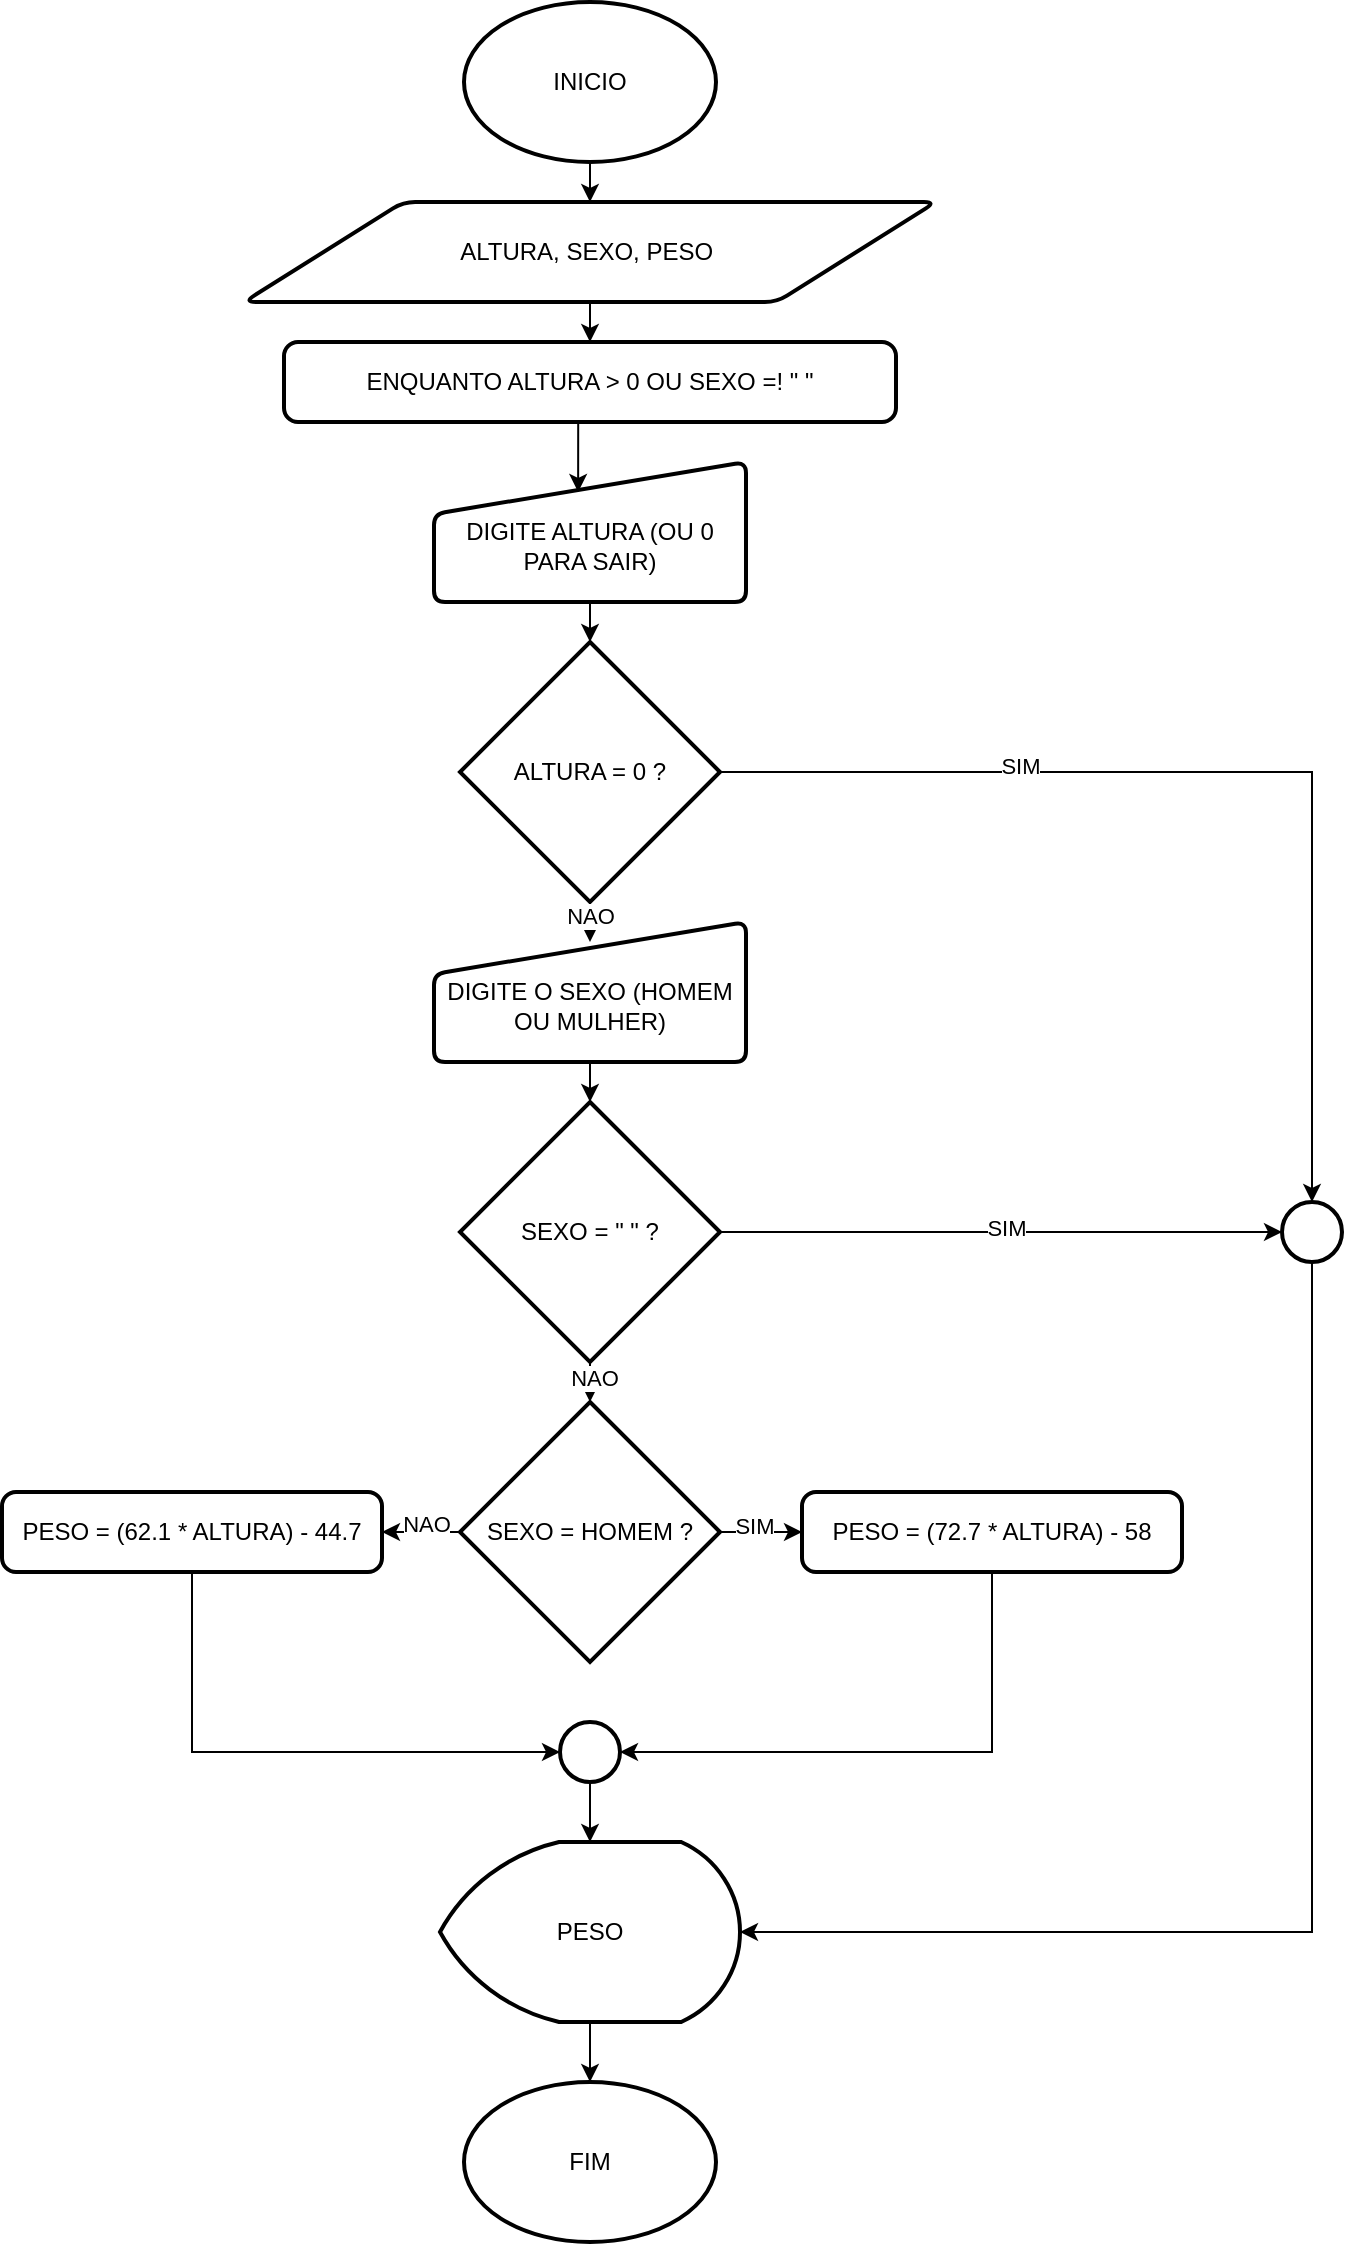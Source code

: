 <mxfile version="26.0.10">
  <diagram name="Página-1" id="hoWIpcDCquGzCfxJ8-PZ">
    <mxGraphModel dx="880" dy="434" grid="1" gridSize="10" guides="1" tooltips="1" connect="1" arrows="1" fold="1" page="1" pageScale="1" pageWidth="827" pageHeight="1169" math="0" shadow="0">
      <root>
        <mxCell id="0" />
        <mxCell id="1" parent="0" />
        <mxCell id="QpnUCRbKRPAIzIrftrcw-30" style="edgeStyle=orthogonalEdgeStyle;rounded=0;orthogonalLoop=1;jettySize=auto;html=1;exitX=0.5;exitY=1;exitDx=0;exitDy=0;exitPerimeter=0;entryX=0.5;entryY=0;entryDx=0;entryDy=0;" edge="1" parent="1" source="QpnUCRbKRPAIzIrftrcw-1" target="QpnUCRbKRPAIzIrftrcw-2">
          <mxGeometry relative="1" as="geometry" />
        </mxCell>
        <mxCell id="QpnUCRbKRPAIzIrftrcw-1" value="INICIO" style="strokeWidth=2;html=1;shape=mxgraph.flowchart.start_1;whiteSpace=wrap;" vertex="1" parent="1">
          <mxGeometry x="351" y="20" width="126" height="80" as="geometry" />
        </mxCell>
        <mxCell id="QpnUCRbKRPAIzIrftrcw-31" style="edgeStyle=orthogonalEdgeStyle;rounded=0;orthogonalLoop=1;jettySize=auto;html=1;exitX=0.5;exitY=1;exitDx=0;exitDy=0;entryX=0.5;entryY=0;entryDx=0;entryDy=0;" edge="1" parent="1" source="QpnUCRbKRPAIzIrftrcw-2" target="QpnUCRbKRPAIzIrftrcw-3">
          <mxGeometry relative="1" as="geometry" />
        </mxCell>
        <mxCell id="QpnUCRbKRPAIzIrftrcw-2" value="ALTURA, SEXO, PESO&amp;nbsp;" style="shape=parallelogram;html=1;strokeWidth=2;perimeter=parallelogramPerimeter;whiteSpace=wrap;rounded=1;arcSize=12;size=0.23;" vertex="1" parent="1">
          <mxGeometry x="241" y="120" width="346" height="50" as="geometry" />
        </mxCell>
        <mxCell id="QpnUCRbKRPAIzIrftrcw-3" value="ENQUANTO ALTURA &amp;gt; 0 OU SEXO =! &quot; &quot;" style="rounded=1;whiteSpace=wrap;html=1;absoluteArcSize=1;arcSize=14;strokeWidth=2;" vertex="1" parent="1">
          <mxGeometry x="261" y="190" width="306" height="40" as="geometry" />
        </mxCell>
        <mxCell id="QpnUCRbKRPAIzIrftrcw-4" value="&lt;div&gt;&lt;br&gt;&lt;/div&gt;DIGITE ALTURA (OU 0 PARA SAIR)" style="html=1;strokeWidth=2;shape=manualInput;whiteSpace=wrap;rounded=1;size=26;arcSize=11;" vertex="1" parent="1">
          <mxGeometry x="336" y="250" width="156" height="70" as="geometry" />
        </mxCell>
        <mxCell id="QpnUCRbKRPAIzIrftrcw-5" value="ALTURA = 0 ?" style="strokeWidth=2;html=1;shape=mxgraph.flowchart.decision;whiteSpace=wrap;" vertex="1" parent="1">
          <mxGeometry x="349" y="340" width="130" height="130" as="geometry" />
        </mxCell>
        <mxCell id="QpnUCRbKRPAIzIrftrcw-6" value="&lt;div&gt;&lt;br&gt;&lt;/div&gt;&lt;div&gt;DIGITE O SEXO (HOMEM OU MULHER)&lt;/div&gt;" style="html=1;strokeWidth=2;shape=manualInput;whiteSpace=wrap;rounded=1;size=26;arcSize=11;" vertex="1" parent="1">
          <mxGeometry x="336" y="480" width="156" height="70" as="geometry" />
        </mxCell>
        <mxCell id="QpnUCRbKRPAIzIrftrcw-25" style="edgeStyle=orthogonalEdgeStyle;rounded=0;orthogonalLoop=1;jettySize=auto;html=1;exitX=1;exitY=0.5;exitDx=0;exitDy=0;exitPerimeter=0;" edge="1" parent="1" source="QpnUCRbKRPAIzIrftrcw-7" target="QpnUCRbKRPAIzIrftrcw-24">
          <mxGeometry relative="1" as="geometry" />
        </mxCell>
        <mxCell id="QpnUCRbKRPAIzIrftrcw-26" value="SIM" style="edgeLabel;html=1;align=center;verticalAlign=middle;resizable=0;points=[];" vertex="1" connectable="0" parent="QpnUCRbKRPAIzIrftrcw-25">
          <mxGeometry x="0.018" y="2" relative="1" as="geometry">
            <mxPoint as="offset" />
          </mxGeometry>
        </mxCell>
        <mxCell id="QpnUCRbKRPAIzIrftrcw-7" value="SEXO = &quot; &quot; ?" style="strokeWidth=2;html=1;shape=mxgraph.flowchart.decision;whiteSpace=wrap;" vertex="1" parent="1">
          <mxGeometry x="349" y="570" width="130" height="130" as="geometry" />
        </mxCell>
        <mxCell id="QpnUCRbKRPAIzIrftrcw-20" style="edgeStyle=orthogonalEdgeStyle;rounded=0;orthogonalLoop=1;jettySize=auto;html=1;exitX=1;exitY=0.5;exitDx=0;exitDy=0;exitPerimeter=0;entryX=0;entryY=0.5;entryDx=0;entryDy=0;" edge="1" parent="1" source="QpnUCRbKRPAIzIrftrcw-8" target="QpnUCRbKRPAIzIrftrcw-9">
          <mxGeometry relative="1" as="geometry" />
        </mxCell>
        <mxCell id="QpnUCRbKRPAIzIrftrcw-21" value="SIM" style="edgeLabel;html=1;align=center;verticalAlign=middle;resizable=0;points=[];" vertex="1" connectable="0" parent="QpnUCRbKRPAIzIrftrcw-20">
          <mxGeometry x="-0.171" y="3" relative="1" as="geometry">
            <mxPoint as="offset" />
          </mxGeometry>
        </mxCell>
        <mxCell id="QpnUCRbKRPAIzIrftrcw-22" style="edgeStyle=orthogonalEdgeStyle;rounded=0;orthogonalLoop=1;jettySize=auto;html=1;exitX=0;exitY=0.5;exitDx=0;exitDy=0;exitPerimeter=0;entryX=1;entryY=0.5;entryDx=0;entryDy=0;" edge="1" parent="1" source="QpnUCRbKRPAIzIrftrcw-8" target="QpnUCRbKRPAIzIrftrcw-10">
          <mxGeometry relative="1" as="geometry" />
        </mxCell>
        <mxCell id="QpnUCRbKRPAIzIrftrcw-23" value="NAO" style="edgeLabel;html=1;align=center;verticalAlign=middle;resizable=0;points=[];" vertex="1" connectable="0" parent="QpnUCRbKRPAIzIrftrcw-22">
          <mxGeometry x="-0.128" y="-4" relative="1" as="geometry">
            <mxPoint as="offset" />
          </mxGeometry>
        </mxCell>
        <mxCell id="QpnUCRbKRPAIzIrftrcw-8" value="SEXO = HOMEM ?" style="strokeWidth=2;html=1;shape=mxgraph.flowchart.decision;whiteSpace=wrap;" vertex="1" parent="1">
          <mxGeometry x="349" y="720" width="130" height="130" as="geometry" />
        </mxCell>
        <mxCell id="QpnUCRbKRPAIzIrftrcw-9" value="PESO = (72.7 * ALTURA) - 58" style="rounded=1;whiteSpace=wrap;html=1;absoluteArcSize=1;arcSize=14;strokeWidth=2;" vertex="1" parent="1">
          <mxGeometry x="520" y="765" width="190" height="40" as="geometry" />
        </mxCell>
        <mxCell id="QpnUCRbKRPAIzIrftrcw-10" value="PESO = (62.1 * ALTURA) - 44.7" style="rounded=1;whiteSpace=wrap;html=1;absoluteArcSize=1;arcSize=14;strokeWidth=2;" vertex="1" parent="1">
          <mxGeometry x="120" y="765" width="190" height="40" as="geometry" />
        </mxCell>
        <mxCell id="QpnUCRbKRPAIzIrftrcw-11" value="" style="strokeWidth=2;html=1;shape=mxgraph.flowchart.start_2;whiteSpace=wrap;" vertex="1" parent="1">
          <mxGeometry x="399" y="880" width="30" height="30" as="geometry" />
        </mxCell>
        <mxCell id="QpnUCRbKRPAIzIrftrcw-12" value="FIM" style="strokeWidth=2;html=1;shape=mxgraph.flowchart.start_1;whiteSpace=wrap;" vertex="1" parent="1">
          <mxGeometry x="351" y="1060" width="126" height="80" as="geometry" />
        </mxCell>
        <mxCell id="QpnUCRbKRPAIzIrftrcw-13" value="PESO" style="strokeWidth=2;html=1;shape=mxgraph.flowchart.display;whiteSpace=wrap;" vertex="1" parent="1">
          <mxGeometry x="339" y="940" width="150" height="90" as="geometry" />
        </mxCell>
        <mxCell id="QpnUCRbKRPAIzIrftrcw-16" style="edgeStyle=orthogonalEdgeStyle;rounded=0;orthogonalLoop=1;jettySize=auto;html=1;exitX=0.5;exitY=1;exitDx=0;exitDy=0;exitPerimeter=0;entryX=0.5;entryY=0;entryDx=0;entryDy=0;entryPerimeter=0;" edge="1" parent="1" source="QpnUCRbKRPAIzIrftrcw-13" target="QpnUCRbKRPAIzIrftrcw-12">
          <mxGeometry relative="1" as="geometry" />
        </mxCell>
        <mxCell id="QpnUCRbKRPAIzIrftrcw-17" style="edgeStyle=orthogonalEdgeStyle;rounded=0;orthogonalLoop=1;jettySize=auto;html=1;exitX=0.5;exitY=1;exitDx=0;exitDy=0;entryX=0;entryY=0.5;entryDx=0;entryDy=0;entryPerimeter=0;" edge="1" parent="1" source="QpnUCRbKRPAIzIrftrcw-10" target="QpnUCRbKRPAIzIrftrcw-11">
          <mxGeometry relative="1" as="geometry" />
        </mxCell>
        <mxCell id="QpnUCRbKRPAIzIrftrcw-18" style="edgeStyle=orthogonalEdgeStyle;rounded=0;orthogonalLoop=1;jettySize=auto;html=1;exitX=0.5;exitY=1;exitDx=0;exitDy=0;entryX=1;entryY=0.5;entryDx=0;entryDy=0;entryPerimeter=0;" edge="1" parent="1" source="QpnUCRbKRPAIzIrftrcw-9" target="QpnUCRbKRPAIzIrftrcw-11">
          <mxGeometry relative="1" as="geometry" />
        </mxCell>
        <mxCell id="QpnUCRbKRPAIzIrftrcw-19" style="edgeStyle=orthogonalEdgeStyle;rounded=0;orthogonalLoop=1;jettySize=auto;html=1;exitX=0.5;exitY=1;exitDx=0;exitDy=0;exitPerimeter=0;entryX=0.5;entryY=0;entryDx=0;entryDy=0;entryPerimeter=0;" edge="1" parent="1" source="QpnUCRbKRPAIzIrftrcw-11" target="QpnUCRbKRPAIzIrftrcw-13">
          <mxGeometry relative="1" as="geometry" />
        </mxCell>
        <mxCell id="QpnUCRbKRPAIzIrftrcw-24" value="" style="strokeWidth=2;html=1;shape=mxgraph.flowchart.start_2;whiteSpace=wrap;" vertex="1" parent="1">
          <mxGeometry x="760" y="620" width="30" height="30" as="geometry" />
        </mxCell>
        <mxCell id="QpnUCRbKRPAIzIrftrcw-27" style="edgeStyle=orthogonalEdgeStyle;rounded=0;orthogonalLoop=1;jettySize=auto;html=1;exitX=1;exitY=0.5;exitDx=0;exitDy=0;exitPerimeter=0;entryX=0.5;entryY=0;entryDx=0;entryDy=0;entryPerimeter=0;" edge="1" parent="1" source="QpnUCRbKRPAIzIrftrcw-5" target="QpnUCRbKRPAIzIrftrcw-24">
          <mxGeometry relative="1" as="geometry" />
        </mxCell>
        <mxCell id="QpnUCRbKRPAIzIrftrcw-28" value="SIM" style="edgeLabel;html=1;align=center;verticalAlign=middle;resizable=0;points=[];" vertex="1" connectable="0" parent="QpnUCRbKRPAIzIrftrcw-27">
          <mxGeometry x="-0.413" y="3" relative="1" as="geometry">
            <mxPoint as="offset" />
          </mxGeometry>
        </mxCell>
        <mxCell id="QpnUCRbKRPAIzIrftrcw-32" style="edgeStyle=orthogonalEdgeStyle;rounded=0;orthogonalLoop=1;jettySize=auto;html=1;exitX=0.5;exitY=1;exitDx=0;exitDy=0;entryX=0.462;entryY=0.214;entryDx=0;entryDy=0;entryPerimeter=0;" edge="1" parent="1" source="QpnUCRbKRPAIzIrftrcw-3" target="QpnUCRbKRPAIzIrftrcw-4">
          <mxGeometry relative="1" as="geometry" />
        </mxCell>
        <mxCell id="QpnUCRbKRPAIzIrftrcw-33" style="edgeStyle=orthogonalEdgeStyle;rounded=0;orthogonalLoop=1;jettySize=auto;html=1;exitX=0.5;exitY=1;exitDx=0;exitDy=0;entryX=0.5;entryY=0;entryDx=0;entryDy=0;entryPerimeter=0;" edge="1" parent="1" source="QpnUCRbKRPAIzIrftrcw-4" target="QpnUCRbKRPAIzIrftrcw-5">
          <mxGeometry relative="1" as="geometry" />
        </mxCell>
        <mxCell id="QpnUCRbKRPAIzIrftrcw-34" style="edgeStyle=orthogonalEdgeStyle;rounded=0;orthogonalLoop=1;jettySize=auto;html=1;exitX=0.5;exitY=1;exitDx=0;exitDy=0;exitPerimeter=0;entryX=0.5;entryY=0.143;entryDx=0;entryDy=0;entryPerimeter=0;" edge="1" parent="1" source="QpnUCRbKRPAIzIrftrcw-5" target="QpnUCRbKRPAIzIrftrcw-6">
          <mxGeometry relative="1" as="geometry" />
        </mxCell>
        <mxCell id="QpnUCRbKRPAIzIrftrcw-35" value="NAO" style="edgeLabel;html=1;align=center;verticalAlign=middle;resizable=0;points=[];" vertex="1" connectable="0" parent="QpnUCRbKRPAIzIrftrcw-34">
          <mxGeometry x="-0.3" relative="1" as="geometry">
            <mxPoint as="offset" />
          </mxGeometry>
        </mxCell>
        <mxCell id="QpnUCRbKRPAIzIrftrcw-36" style="edgeStyle=orthogonalEdgeStyle;rounded=0;orthogonalLoop=1;jettySize=auto;html=1;exitX=0.5;exitY=1;exitDx=0;exitDy=0;entryX=0.5;entryY=0;entryDx=0;entryDy=0;entryPerimeter=0;" edge="1" parent="1" source="QpnUCRbKRPAIzIrftrcw-6" target="QpnUCRbKRPAIzIrftrcw-7">
          <mxGeometry relative="1" as="geometry" />
        </mxCell>
        <mxCell id="QpnUCRbKRPAIzIrftrcw-37" style="edgeStyle=orthogonalEdgeStyle;rounded=0;orthogonalLoop=1;jettySize=auto;html=1;exitX=0.5;exitY=1;exitDx=0;exitDy=0;exitPerimeter=0;entryX=0.5;entryY=0;entryDx=0;entryDy=0;entryPerimeter=0;" edge="1" parent="1" source="QpnUCRbKRPAIzIrftrcw-7" target="QpnUCRbKRPAIzIrftrcw-8">
          <mxGeometry relative="1" as="geometry" />
        </mxCell>
        <mxCell id="QpnUCRbKRPAIzIrftrcw-38" value="NAO" style="edgeLabel;html=1;align=center;verticalAlign=middle;resizable=0;points=[];" vertex="1" connectable="0" parent="QpnUCRbKRPAIzIrftrcw-37">
          <mxGeometry x="-0.2" y="2" relative="1" as="geometry">
            <mxPoint as="offset" />
          </mxGeometry>
        </mxCell>
        <mxCell id="QpnUCRbKRPAIzIrftrcw-39" style="edgeStyle=orthogonalEdgeStyle;rounded=0;orthogonalLoop=1;jettySize=auto;html=1;exitX=0.5;exitY=1;exitDx=0;exitDy=0;exitPerimeter=0;entryX=1;entryY=0.5;entryDx=0;entryDy=0;entryPerimeter=0;" edge="1" parent="1" source="QpnUCRbKRPAIzIrftrcw-24" target="QpnUCRbKRPAIzIrftrcw-13">
          <mxGeometry relative="1" as="geometry" />
        </mxCell>
      </root>
    </mxGraphModel>
  </diagram>
</mxfile>
